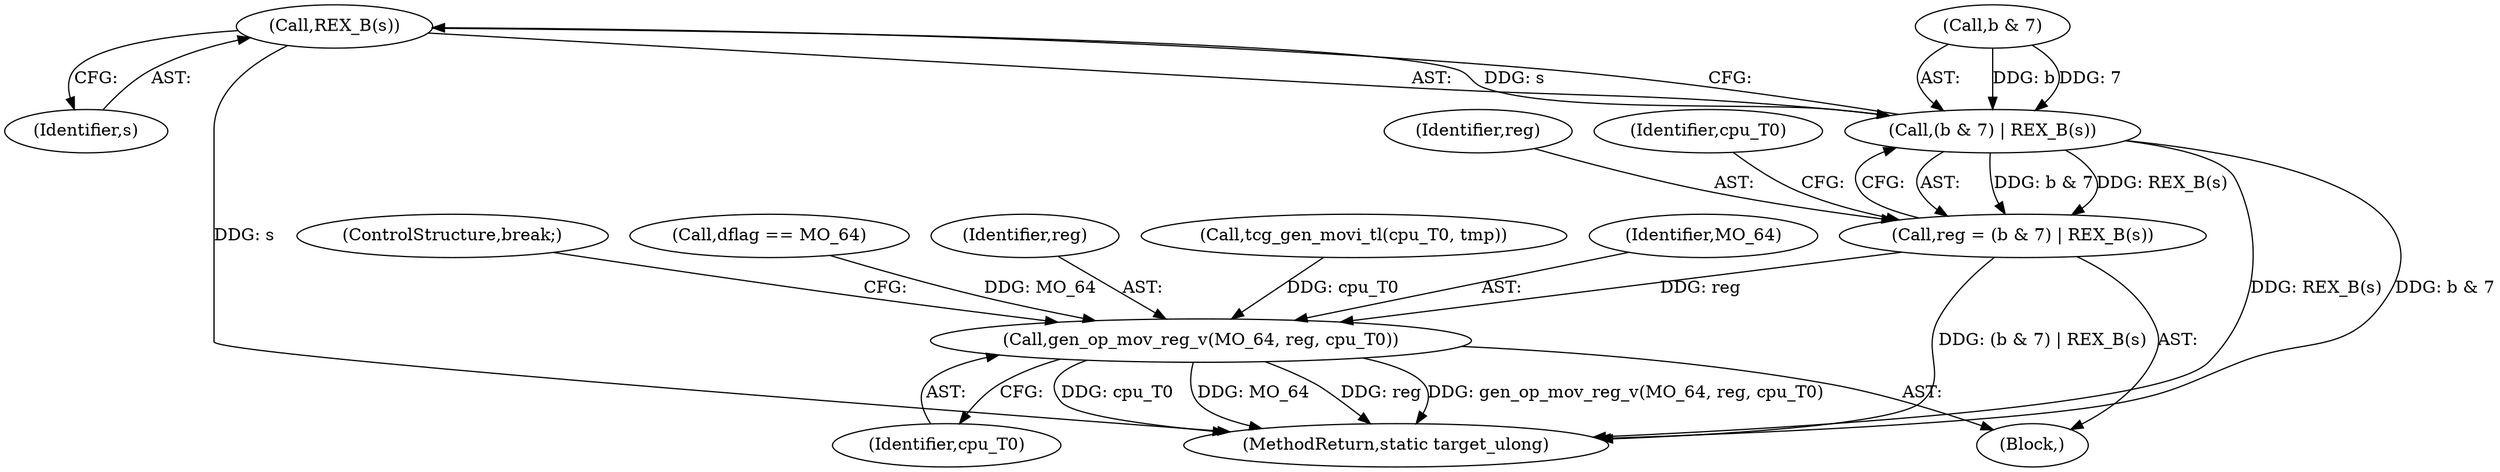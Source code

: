 digraph "0_qemu_30663fd26c0307e414622c7a8607fbc04f92ec14@pointer" {
"1003943" [label="(Call,REX_B(s))"];
"1003939" [label="(Call,(b & 7) | REX_B(s))"];
"1003937" [label="(Call,reg = (b & 7) | REX_B(s))"];
"1003948" [label="(Call,gen_op_mov_reg_v(MO_64, reg, cpu_T0))"];
"1003939" [label="(Call,(b & 7) | REX_B(s))"];
"1003948" [label="(Call,gen_op_mov_reg_v(MO_64, reg, cpu_T0))"];
"1011840" [label="(MethodReturn,static target_ulong)"];
"1003938" [label="(Identifier,reg)"];
"1003978" [label="(ControlStructure,break;)"];
"1003923" [label="(Block,)"];
"1003920" [label="(Call,dflag == MO_64)"];
"1003943" [label="(Call,REX_B(s))"];
"1003944" [label="(Identifier,s)"];
"1003940" [label="(Call,b & 7)"];
"1003950" [label="(Identifier,reg)"];
"1003937" [label="(Call,reg = (b & 7) | REX_B(s))"];
"1003945" [label="(Call,tcg_gen_movi_tl(cpu_T0, tmp))"];
"1003946" [label="(Identifier,cpu_T0)"];
"1003951" [label="(Identifier,cpu_T0)"];
"1003949" [label="(Identifier,MO_64)"];
"1003943" -> "1003939"  [label="AST: "];
"1003943" -> "1003944"  [label="CFG: "];
"1003944" -> "1003943"  [label="AST: "];
"1003939" -> "1003943"  [label="CFG: "];
"1003943" -> "1011840"  [label="DDG: s"];
"1003943" -> "1003939"  [label="DDG: s"];
"1003939" -> "1003937"  [label="AST: "];
"1003940" -> "1003939"  [label="AST: "];
"1003937" -> "1003939"  [label="CFG: "];
"1003939" -> "1011840"  [label="DDG: REX_B(s)"];
"1003939" -> "1011840"  [label="DDG: b & 7"];
"1003939" -> "1003937"  [label="DDG: b & 7"];
"1003939" -> "1003937"  [label="DDG: REX_B(s)"];
"1003940" -> "1003939"  [label="DDG: b"];
"1003940" -> "1003939"  [label="DDG: 7"];
"1003937" -> "1003923"  [label="AST: "];
"1003938" -> "1003937"  [label="AST: "];
"1003946" -> "1003937"  [label="CFG: "];
"1003937" -> "1011840"  [label="DDG: (b & 7) | REX_B(s)"];
"1003937" -> "1003948"  [label="DDG: reg"];
"1003948" -> "1003923"  [label="AST: "];
"1003948" -> "1003951"  [label="CFG: "];
"1003949" -> "1003948"  [label="AST: "];
"1003950" -> "1003948"  [label="AST: "];
"1003951" -> "1003948"  [label="AST: "];
"1003978" -> "1003948"  [label="CFG: "];
"1003948" -> "1011840"  [label="DDG: reg"];
"1003948" -> "1011840"  [label="DDG: gen_op_mov_reg_v(MO_64, reg, cpu_T0)"];
"1003948" -> "1011840"  [label="DDG: cpu_T0"];
"1003948" -> "1011840"  [label="DDG: MO_64"];
"1003920" -> "1003948"  [label="DDG: MO_64"];
"1003945" -> "1003948"  [label="DDG: cpu_T0"];
}
